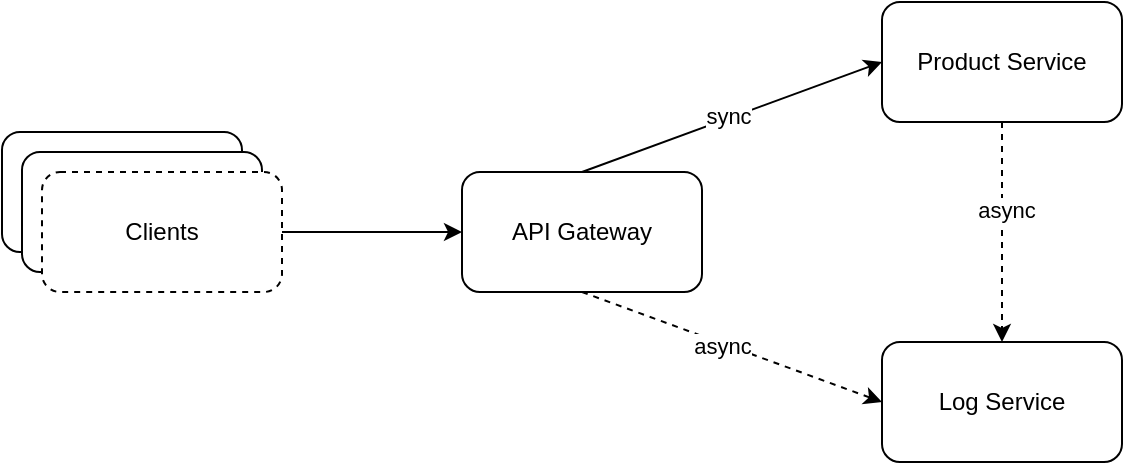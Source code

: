 <mxfile>
    <diagram id="9tDbn_j8fmMKm7DRa28S" name="Overall architecture">
        <mxGraphModel dx="968" dy="408" grid="1" gridSize="10" guides="1" tooltips="1" connect="1" arrows="1" fold="1" page="1" pageScale="1" pageWidth="850" pageHeight="1100" math="0" shadow="0">
            <root>
                <mxCell id="0"/>
                <mxCell id="1" parent="0"/>
                <mxCell id="2" value="Product Service" style="rounded=1;whiteSpace=wrap;html=1;" parent="1" vertex="1">
                    <mxGeometry x="540" y="105" width="120" height="60" as="geometry"/>
                </mxCell>
                <mxCell id="4" value="API Gateway" style="rounded=1;whiteSpace=wrap;html=1;" parent="1" vertex="1">
                    <mxGeometry x="330" y="190" width="120" height="60" as="geometry"/>
                </mxCell>
                <mxCell id="6" value="" style="endArrow=classic;html=1;exitX=0.5;exitY=0;exitDx=0;exitDy=0;entryX=0;entryY=0.5;entryDx=0;entryDy=0;" parent="1" source="4" target="2" edge="1">
                    <mxGeometry width="50" height="50" relative="1" as="geometry">
                        <mxPoint x="470" y="130" as="sourcePoint"/>
                        <mxPoint x="520" y="80" as="targetPoint"/>
                    </mxGeometry>
                </mxCell>
                <mxCell id="23" value="sync" style="edgeLabel;html=1;align=center;verticalAlign=middle;resizable=0;points=[];" vertex="1" connectable="0" parent="6">
                    <mxGeometry x="-0.021" y="1" relative="1" as="geometry">
                        <mxPoint as="offset"/>
                    </mxGeometry>
                </mxCell>
                <mxCell id="7" value="" style="endArrow=classic;html=1;exitX=0.5;exitY=1;exitDx=0;exitDy=0;entryX=0;entryY=0.5;entryDx=0;entryDy=0;dashed=1;" parent="1" source="4" target="10" edge="1">
                    <mxGeometry width="50" height="50" relative="1" as="geometry">
                        <mxPoint x="460" y="230" as="sourcePoint"/>
                        <mxPoint x="660" y="340" as="targetPoint"/>
                    </mxGeometry>
                </mxCell>
                <mxCell id="22" value="async" style="edgeLabel;html=1;align=center;verticalAlign=middle;resizable=0;points=[];" vertex="1" connectable="0" parent="7">
                    <mxGeometry x="-0.061" y="-1" relative="1" as="geometry">
                        <mxPoint as="offset"/>
                    </mxGeometry>
                </mxCell>
                <mxCell id="10" value="Log Service" style="rounded=1;whiteSpace=wrap;html=1;" parent="1" vertex="1">
                    <mxGeometry x="540" y="275" width="120" height="60" as="geometry"/>
                </mxCell>
                <mxCell id="11" value="" style="endArrow=classic;html=1;entryX=0.5;entryY=0;entryDx=0;entryDy=0;dashed=1;" parent="1" source="2" target="10" edge="1">
                    <mxGeometry width="50" height="50" relative="1" as="geometry">
                        <mxPoint x="665" y="85" as="sourcePoint"/>
                        <mxPoint x="665" y="215" as="targetPoint"/>
                    </mxGeometry>
                </mxCell>
                <mxCell id="12" value="async" style="edgeLabel;html=1;align=center;verticalAlign=middle;resizable=0;points=[];" parent="11" vertex="1" connectable="0">
                    <mxGeometry x="-0.2" y="2" relative="1" as="geometry">
                        <mxPoint as="offset"/>
                    </mxGeometry>
                </mxCell>
                <mxCell id="17" value="Client" style="rounded=1;whiteSpace=wrap;html=1;" parent="1" vertex="1">
                    <mxGeometry x="100" y="170" width="120" height="60" as="geometry"/>
                </mxCell>
                <mxCell id="18" value="Client" style="rounded=1;whiteSpace=wrap;html=1;" parent="1" vertex="1">
                    <mxGeometry x="110" y="180" width="120" height="60" as="geometry"/>
                </mxCell>
                <mxCell id="19" value="Clients" style="rounded=1;whiteSpace=wrap;html=1;dashed=1;" parent="1" vertex="1">
                    <mxGeometry x="120" y="190" width="120" height="60" as="geometry"/>
                </mxCell>
                <mxCell id="20" value="" style="endArrow=classic;html=1;exitX=1;exitY=0.5;exitDx=0;exitDy=0;entryX=0;entryY=0.5;entryDx=0;entryDy=0;" parent="1" source="19" target="4" edge="1">
                    <mxGeometry width="50" height="50" relative="1" as="geometry">
                        <mxPoint x="390" y="180" as="sourcePoint"/>
                        <mxPoint x="670" y="60" as="targetPoint"/>
                    </mxGeometry>
                </mxCell>
            </root>
        </mxGraphModel>
    </diagram>
    <diagram id="pfqGR7gXbwpJa3FvVazi" name="Search products">
        <mxGraphModel dx="968" dy="408" grid="1" gridSize="10" guides="1" tooltips="1" connect="1" arrows="1" fold="1" page="1" pageScale="1" pageWidth="850" pageHeight="1100" math="0" shadow="0">
            <root>
                <mxCell id="TAdH66S7E-IP5mXhLEwc-0"/>
                <mxCell id="TAdH66S7E-IP5mXhLEwc-1" parent="TAdH66S7E-IP5mXhLEwc-0"/>
                <mxCell id="TAdH66S7E-IP5mXhLEwc-4" value="Actor" style="shape=umlActor;verticalLabelPosition=bottom;verticalAlign=top;html=1;" vertex="1" parent="TAdH66S7E-IP5mXhLEwc-1">
                    <mxGeometry x="20" y="135" width="30" height="60" as="geometry"/>
                </mxCell>
                <mxCell id="TAdH66S7E-IP5mXhLEwc-7" value="Api Gateway" style="html=1;dropTarget=0;" vertex="1" parent="TAdH66S7E-IP5mXhLEwc-1">
                    <mxGeometry x="140" y="120" width="180" height="90" as="geometry"/>
                </mxCell>
                <mxCell id="TAdH66S7E-IP5mXhLEwc-8" value="" style="shape=module;jettyWidth=8;jettyHeight=4;" vertex="1" parent="TAdH66S7E-IP5mXhLEwc-7">
                    <mxGeometry x="1" width="20" height="20" relative="1" as="geometry">
                        <mxPoint x="-27" y="7" as="offset"/>
                    </mxGeometry>
                </mxCell>
                <mxCell id="9yUUaLnoLLW3dF15ap3l-0" value="Product service" style="html=1;dropTarget=0;" vertex="1" parent="TAdH66S7E-IP5mXhLEwc-1">
                    <mxGeometry x="425" y="50" width="180" height="90" as="geometry"/>
                </mxCell>
                <mxCell id="9yUUaLnoLLW3dF15ap3l-1" value="" style="shape=module;jettyWidth=8;jettyHeight=4;" vertex="1" parent="9yUUaLnoLLW3dF15ap3l-0">
                    <mxGeometry x="1" width="20" height="20" relative="1" as="geometry">
                        <mxPoint x="-27" y="7" as="offset"/>
                    </mxGeometry>
                </mxCell>
                <mxCell id="9yUUaLnoLLW3dF15ap3l-2" value="Log service" style="html=1;dropTarget=0;" vertex="1" parent="TAdH66S7E-IP5mXhLEwc-1">
                    <mxGeometry x="425" y="210" width="180" height="90" as="geometry"/>
                </mxCell>
                <mxCell id="9yUUaLnoLLW3dF15ap3l-3" value="" style="shape=module;jettyWidth=8;jettyHeight=4;" vertex="1" parent="9yUUaLnoLLW3dF15ap3l-2">
                    <mxGeometry x="1" width="20" height="20" relative="1" as="geometry">
                        <mxPoint x="-27" y="7" as="offset"/>
                    </mxGeometry>
                </mxCell>
                <mxCell id="9yUUaLnoLLW3dF15ap3l-4" value="product DB" style="shape=cylinder3;whiteSpace=wrap;html=1;boundedLbl=1;backgroundOutline=1;size=15;" vertex="1" parent="TAdH66S7E-IP5mXhLEwc-1">
                    <mxGeometry x="690" y="50" width="60" height="80" as="geometry"/>
                </mxCell>
                <mxCell id="9yUUaLnoLLW3dF15ap3l-5" value="log DB" style="shape=cylinder3;whiteSpace=wrap;html=1;boundedLbl=1;backgroundOutline=1;size=15;" vertex="1" parent="TAdH66S7E-IP5mXhLEwc-1">
                    <mxGeometry x="700" y="215" width="60" height="80" as="geometry"/>
                </mxCell>
                <mxCell id="9yUUaLnoLLW3dF15ap3l-6" value="" style="endArrow=classic;html=1;entryX=0;entryY=0.563;entryDx=0;entryDy=0;entryPerimeter=0;exitX=1;exitY=0.5;exitDx=0;exitDy=0;" edge="1" parent="TAdH66S7E-IP5mXhLEwc-1" source="9yUUaLnoLLW3dF15ap3l-0" target="9yUUaLnoLLW3dF15ap3l-4">
                    <mxGeometry width="50" height="50" relative="1" as="geometry">
                        <mxPoint x="610" y="93" as="sourcePoint"/>
                        <mxPoint x="460" y="190" as="targetPoint"/>
                    </mxGeometry>
                </mxCell>
                <mxCell id="9yUUaLnoLLW3dF15ap3l-7" value="" style="endArrow=classic;html=1;entryX=0;entryY=0.5;entryDx=0;entryDy=0;entryPerimeter=0;" edge="1" parent="TAdH66S7E-IP5mXhLEwc-1" source="9yUUaLnoLLW3dF15ap3l-2" target="9yUUaLnoLLW3dF15ap3l-5">
                    <mxGeometry width="50" height="50" relative="1" as="geometry">
                        <mxPoint x="605" y="305" as="sourcePoint"/>
                        <mxPoint x="675.711" y="255" as="targetPoint"/>
                    </mxGeometry>
                </mxCell>
                <mxCell id="9yUUaLnoLLW3dF15ap3l-10" value="" style="endArrow=classic;startArrow=classic;html=1;exitX=1;exitY=0.5;exitDx=0;exitDy=0;entryX=0;entryY=0.5;entryDx=0;entryDy=0;" edge="1" parent="TAdH66S7E-IP5mXhLEwc-1" source="TAdH66S7E-IP5mXhLEwc-7" target="9yUUaLnoLLW3dF15ap3l-0">
                    <mxGeometry width="50" height="50" relative="1" as="geometry">
                        <mxPoint x="330" y="160" as="sourcePoint"/>
                        <mxPoint x="380" y="110" as="targetPoint"/>
                    </mxGeometry>
                </mxCell>
                <mxCell id="9yUUaLnoLLW3dF15ap3l-11" value="" style="endArrow=classic;html=1;entryX=0;entryY=0.5;entryDx=0;entryDy=0;dashed=1;" edge="1" parent="TAdH66S7E-IP5mXhLEwc-1" source="TAdH66S7E-IP5mXhLEwc-7" target="9yUUaLnoLLW3dF15ap3l-2">
                    <mxGeometry width="50" height="50" relative="1" as="geometry">
                        <mxPoint x="410" y="240" as="sourcePoint"/>
                        <mxPoint x="460" y="190" as="targetPoint"/>
                    </mxGeometry>
                </mxCell>
                <mxCell id="9yUUaLnoLLW3dF15ap3l-12" value="" style="endArrow=classic;html=1;entryX=0.5;entryY=0;entryDx=0;entryDy=0;dashed=1;exitX=0.5;exitY=1;exitDx=0;exitDy=0;" edge="1" parent="TAdH66S7E-IP5mXhLEwc-1" source="9yUUaLnoLLW3dF15ap3l-0" target="9yUUaLnoLLW3dF15ap3l-2">
                    <mxGeometry width="50" height="50" relative="1" as="geometry">
                        <mxPoint x="330" y="216.538" as="sourcePoint"/>
                        <mxPoint x="435" y="265" as="targetPoint"/>
                    </mxGeometry>
                </mxCell>
                <mxCell id="9yUUaLnoLLW3dF15ap3l-13" value="" style="endArrow=classic;startArrow=classic;html=1;" edge="1" parent="TAdH66S7E-IP5mXhLEwc-1" source="TAdH66S7E-IP5mXhLEwc-4" target="TAdH66S7E-IP5mXhLEwc-7">
                    <mxGeometry width="50" height="50" relative="1" as="geometry">
                        <mxPoint x="410" y="240" as="sourcePoint"/>
                        <mxPoint x="460" y="190" as="targetPoint"/>
                    </mxGeometry>
                </mxCell>
            </root>
        </mxGraphModel>
    </diagram>
</mxfile>